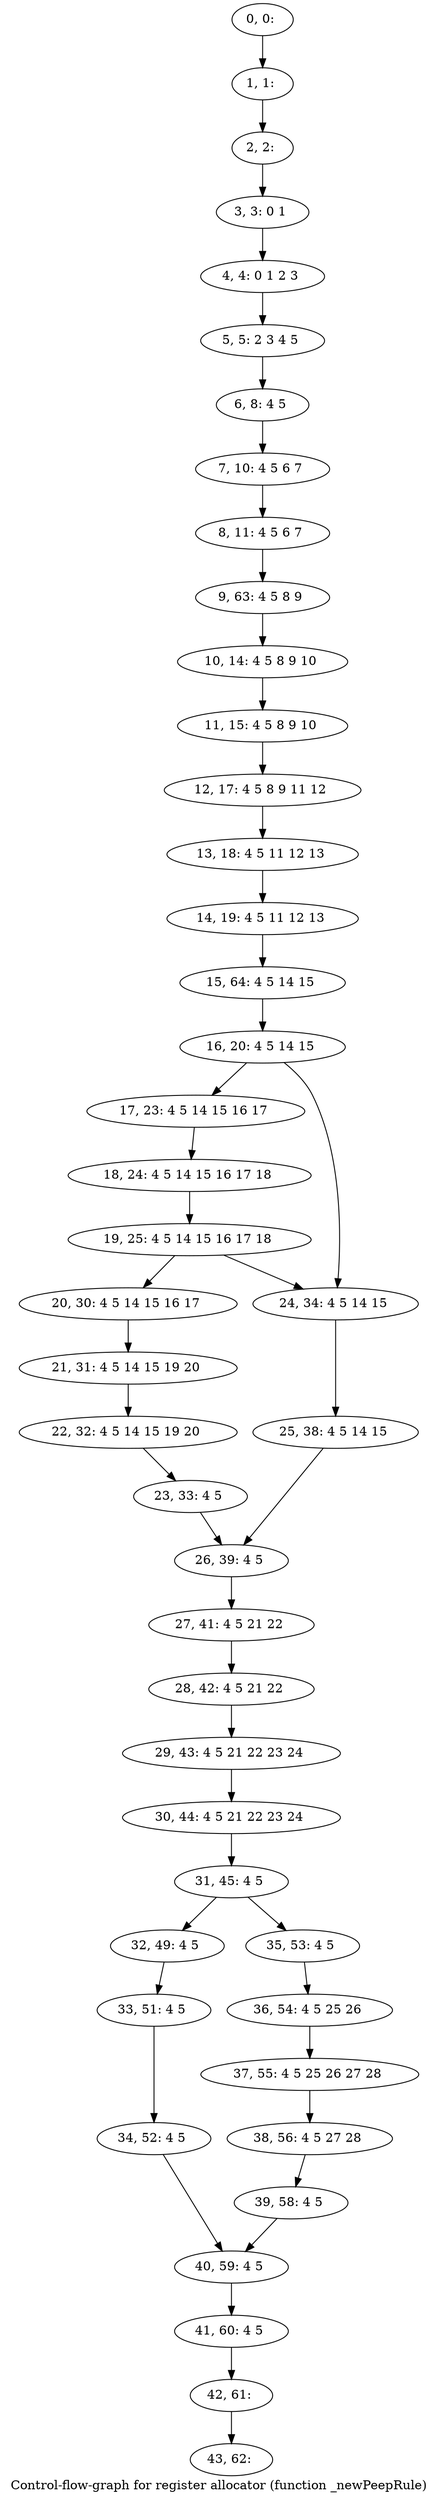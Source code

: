digraph G {
graph [label="Control-flow-graph for register allocator (function _newPeepRule)"]
0[label="0, 0: "];
1[label="1, 1: "];
2[label="2, 2: "];
3[label="3, 3: 0 1 "];
4[label="4, 4: 0 1 2 3 "];
5[label="5, 5: 2 3 4 5 "];
6[label="6, 8: 4 5 "];
7[label="7, 10: 4 5 6 7 "];
8[label="8, 11: 4 5 6 7 "];
9[label="9, 63: 4 5 8 9 "];
10[label="10, 14: 4 5 8 9 10 "];
11[label="11, 15: 4 5 8 9 10 "];
12[label="12, 17: 4 5 8 9 11 12 "];
13[label="13, 18: 4 5 11 12 13 "];
14[label="14, 19: 4 5 11 12 13 "];
15[label="15, 64: 4 5 14 15 "];
16[label="16, 20: 4 5 14 15 "];
17[label="17, 23: 4 5 14 15 16 17 "];
18[label="18, 24: 4 5 14 15 16 17 18 "];
19[label="19, 25: 4 5 14 15 16 17 18 "];
20[label="20, 30: 4 5 14 15 16 17 "];
21[label="21, 31: 4 5 14 15 19 20 "];
22[label="22, 32: 4 5 14 15 19 20 "];
23[label="23, 33: 4 5 "];
24[label="24, 34: 4 5 14 15 "];
25[label="25, 38: 4 5 14 15 "];
26[label="26, 39: 4 5 "];
27[label="27, 41: 4 5 21 22 "];
28[label="28, 42: 4 5 21 22 "];
29[label="29, 43: 4 5 21 22 23 24 "];
30[label="30, 44: 4 5 21 22 23 24 "];
31[label="31, 45: 4 5 "];
32[label="32, 49: 4 5 "];
33[label="33, 51: 4 5 "];
34[label="34, 52: 4 5 "];
35[label="35, 53: 4 5 "];
36[label="36, 54: 4 5 25 26 "];
37[label="37, 55: 4 5 25 26 27 28 "];
38[label="38, 56: 4 5 27 28 "];
39[label="39, 58: 4 5 "];
40[label="40, 59: 4 5 "];
41[label="41, 60: 4 5 "];
42[label="42, 61: "];
43[label="43, 62: "];
0->1 ;
1->2 ;
2->3 ;
3->4 ;
4->5 ;
5->6 ;
6->7 ;
7->8 ;
8->9 ;
9->10 ;
10->11 ;
11->12 ;
12->13 ;
13->14 ;
14->15 ;
15->16 ;
16->17 ;
16->24 ;
17->18 ;
18->19 ;
19->20 ;
19->24 ;
20->21 ;
21->22 ;
22->23 ;
23->26 ;
24->25 ;
25->26 ;
26->27 ;
27->28 ;
28->29 ;
29->30 ;
30->31 ;
31->32 ;
31->35 ;
32->33 ;
33->34 ;
34->40 ;
35->36 ;
36->37 ;
37->38 ;
38->39 ;
39->40 ;
40->41 ;
41->42 ;
42->43 ;
}
